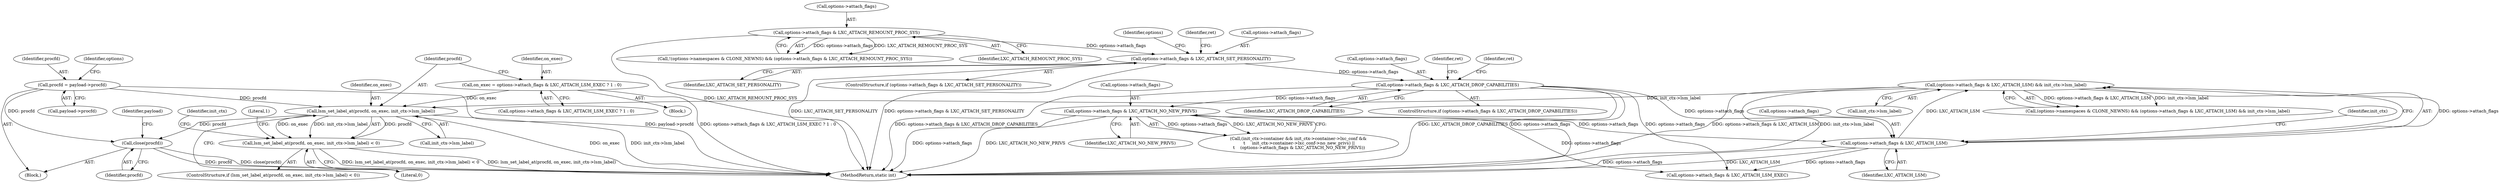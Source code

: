 digraph "1_lxc_81f466d05f2a89cb4f122ef7f593ff3f279b165c@del" {
"1000575" [label="(Call,lsm_set_label_at(procfd, on_exec, init_ctx->lsm_label))"];
"1000133" [label="(Call,procfd = payload->procfd)"];
"1000563" [label="(Call,on_exec = options->attach_flags & LXC_ATTACH_LSM_EXEC ? 1 : 0)"];
"1000552" [label="(Call,(options->attach_flags & LXC_ATTACH_LSM) && init_ctx->lsm_label)"];
"1000553" [label="(Call,options->attach_flags & LXC_ATTACH_LSM)"];
"1000258" [label="(Call,options->attach_flags & LXC_ATTACH_DROP_CAPABILITIES)"];
"1000234" [label="(Call,options->attach_flags & LXC_ATTACH_SET_PERSONALITY)"];
"1000196" [label="(Call,options->attach_flags & LXC_ATTACH_REMOUNT_PROC_SYS)"];
"1000522" [label="(Call,options->attach_flags & LXC_ATTACH_NO_NEW_PRIVS)"];
"1000574" [label="(Call,lsm_set_label_at(procfd, on_exec, init_ctx->lsm_label) < 0)"];
"1000737" [label="(Call,close(procfd))"];
"1000744" [label="(MethodReturn,static int)"];
"1000234" [label="(Call,options->attach_flags & LXC_ATTACH_SET_PERSONALITY)"];
"1000260" [label="(Identifier,options)"];
"1000197" [label="(Call,options->attach_flags)"];
"1000233" [label="(ControlStructure,if (options->attach_flags & LXC_ATTACH_SET_PERSONALITY))"];
"1000200" [label="(Identifier,LXC_ATTACH_REMOUNT_PROC_SYS)"];
"1000577" [label="(Identifier,on_exec)"];
"1000554" [label="(Call,options->attach_flags)"];
"1000559" [label="(Identifier,init_ctx)"];
"1000504" [label="(Call,(init_ctx->container && init_ctx->container->lxc_conf &&\n \t     init_ctx->container->lxc_conf->no_new_privs) ||\n \t    (options->attach_flags & LXC_ATTACH_NO_NEW_PRIVS))"];
"1000566" [label="(Call,options->attach_flags & LXC_ATTACH_LSM_EXEC)"];
"1000578" [label="(Call,init_ctx->lsm_label)"];
"1000573" [label="(ControlStructure,if (lsm_set_label_at(procfd, on_exec, init_ctx->lsm_label) < 0))"];
"1000737" [label="(Call,close(procfd))"];
"1000576" [label="(Identifier,procfd)"];
"1000238" [label="(Identifier,LXC_ATTACH_SET_PERSONALITY)"];
"1000585" [label="(Literal,1)"];
"1000564" [label="(Identifier,on_exec)"];
"1000135" [label="(Call,payload->procfd)"];
"1000523" [label="(Call,options->attach_flags)"];
"1000561" [label="(Block,)"];
"1000552" [label="(Call,(options->attach_flags & LXC_ATTACH_LSM) && init_ctx->lsm_label)"];
"1000553" [label="(Call,options->attach_flags & LXC_ATTACH_LSM)"];
"1000134" [label="(Identifier,procfd)"];
"1000257" [label="(ControlStructure,if (options->attach_flags & LXC_ATTACH_DROP_CAPABILITIES))"];
"1000282" [label="(Identifier,ret)"];
"1000133" [label="(Call,procfd = payload->procfd)"];
"1000563" [label="(Call,on_exec = options->attach_flags & LXC_ATTACH_LSM_EXEC ? 1 : 0)"];
"1000196" [label="(Call,options->attach_flags & LXC_ATTACH_REMOUNT_PROC_SYS)"];
"1000189" [label="(Call,!(options->namespaces & CLONE_NEWNS) && (options->attach_flags & LXC_ATTACH_REMOUNT_PROC_SYS))"];
"1000119" [label="(Block,)"];
"1000265" [label="(Identifier,ret)"];
"1000581" [label="(Literal,0)"];
"1000574" [label="(Call,lsm_set_label_at(procfd, on_exec, init_ctx->lsm_label) < 0)"];
"1000557" [label="(Identifier,LXC_ATTACH_LSM)"];
"1000258" [label="(Call,options->attach_flags & LXC_ATTACH_DROP_CAPABILITIES)"];
"1000526" [label="(Identifier,LXC_ATTACH_NO_NEW_PRIVS)"];
"1000241" [label="(Identifier,ret)"];
"1000738" [label="(Identifier,procfd)"];
"1000742" [label="(Identifier,payload)"];
"1000262" [label="(Identifier,LXC_ATTACH_DROP_CAPABILITIES)"];
"1000558" [label="(Call,init_ctx->lsm_label)"];
"1000140" [label="(Identifier,options)"];
"1000259" [label="(Call,options->attach_flags)"];
"1000575" [label="(Call,lsm_set_label_at(procfd, on_exec, init_ctx->lsm_label))"];
"1000235" [label="(Call,options->attach_flags)"];
"1000565" [label="(Call,options->attach_flags & LXC_ATTACH_LSM_EXEC ? 1 : 0)"];
"1000522" [label="(Call,options->attach_flags & LXC_ATTACH_NO_NEW_PRIVS)"];
"1000589" [label="(Identifier,init_ctx)"];
"1000546" [label="(Call,(options->namespaces & CLONE_NEWNS) && (options->attach_flags & LXC_ATTACH_LSM) && init_ctx->lsm_label)"];
"1000575" -> "1000574"  [label="AST: "];
"1000575" -> "1000578"  [label="CFG: "];
"1000576" -> "1000575"  [label="AST: "];
"1000577" -> "1000575"  [label="AST: "];
"1000578" -> "1000575"  [label="AST: "];
"1000581" -> "1000575"  [label="CFG: "];
"1000575" -> "1000744"  [label="DDG: on_exec"];
"1000575" -> "1000744"  [label="DDG: init_ctx->lsm_label"];
"1000575" -> "1000574"  [label="DDG: procfd"];
"1000575" -> "1000574"  [label="DDG: on_exec"];
"1000575" -> "1000574"  [label="DDG: init_ctx->lsm_label"];
"1000133" -> "1000575"  [label="DDG: procfd"];
"1000563" -> "1000575"  [label="DDG: on_exec"];
"1000552" -> "1000575"  [label="DDG: init_ctx->lsm_label"];
"1000575" -> "1000737"  [label="DDG: procfd"];
"1000133" -> "1000119"  [label="AST: "];
"1000133" -> "1000135"  [label="CFG: "];
"1000134" -> "1000133"  [label="AST: "];
"1000135" -> "1000133"  [label="AST: "];
"1000140" -> "1000133"  [label="CFG: "];
"1000133" -> "1000744"  [label="DDG: payload->procfd"];
"1000133" -> "1000737"  [label="DDG: procfd"];
"1000563" -> "1000561"  [label="AST: "];
"1000563" -> "1000565"  [label="CFG: "];
"1000564" -> "1000563"  [label="AST: "];
"1000565" -> "1000563"  [label="AST: "];
"1000576" -> "1000563"  [label="CFG: "];
"1000563" -> "1000744"  [label="DDG: options->attach_flags & LXC_ATTACH_LSM_EXEC ? 1 : 0"];
"1000552" -> "1000546"  [label="AST: "];
"1000552" -> "1000553"  [label="CFG: "];
"1000552" -> "1000558"  [label="CFG: "];
"1000553" -> "1000552"  [label="AST: "];
"1000558" -> "1000552"  [label="AST: "];
"1000546" -> "1000552"  [label="CFG: "];
"1000552" -> "1000744"  [label="DDG: options->attach_flags & LXC_ATTACH_LSM"];
"1000552" -> "1000744"  [label="DDG: init_ctx->lsm_label"];
"1000552" -> "1000546"  [label="DDG: options->attach_flags & LXC_ATTACH_LSM"];
"1000552" -> "1000546"  [label="DDG: init_ctx->lsm_label"];
"1000553" -> "1000552"  [label="DDG: options->attach_flags"];
"1000553" -> "1000552"  [label="DDG: LXC_ATTACH_LSM"];
"1000553" -> "1000557"  [label="CFG: "];
"1000554" -> "1000553"  [label="AST: "];
"1000557" -> "1000553"  [label="AST: "];
"1000559" -> "1000553"  [label="CFG: "];
"1000553" -> "1000744"  [label="DDG: options->attach_flags"];
"1000553" -> "1000744"  [label="DDG: LXC_ATTACH_LSM"];
"1000258" -> "1000553"  [label="DDG: options->attach_flags"];
"1000522" -> "1000553"  [label="DDG: options->attach_flags"];
"1000553" -> "1000566"  [label="DDG: options->attach_flags"];
"1000258" -> "1000257"  [label="AST: "];
"1000258" -> "1000262"  [label="CFG: "];
"1000259" -> "1000258"  [label="AST: "];
"1000262" -> "1000258"  [label="AST: "];
"1000265" -> "1000258"  [label="CFG: "];
"1000282" -> "1000258"  [label="CFG: "];
"1000258" -> "1000744"  [label="DDG: options->attach_flags"];
"1000258" -> "1000744"  [label="DDG: options->attach_flags & LXC_ATTACH_DROP_CAPABILITIES"];
"1000258" -> "1000744"  [label="DDG: LXC_ATTACH_DROP_CAPABILITIES"];
"1000234" -> "1000258"  [label="DDG: options->attach_flags"];
"1000258" -> "1000522"  [label="DDG: options->attach_flags"];
"1000258" -> "1000566"  [label="DDG: options->attach_flags"];
"1000234" -> "1000233"  [label="AST: "];
"1000234" -> "1000238"  [label="CFG: "];
"1000235" -> "1000234"  [label="AST: "];
"1000238" -> "1000234"  [label="AST: "];
"1000241" -> "1000234"  [label="CFG: "];
"1000260" -> "1000234"  [label="CFG: "];
"1000234" -> "1000744"  [label="DDG: LXC_ATTACH_SET_PERSONALITY"];
"1000234" -> "1000744"  [label="DDG: options->attach_flags & LXC_ATTACH_SET_PERSONALITY"];
"1000196" -> "1000234"  [label="DDG: options->attach_flags"];
"1000196" -> "1000189"  [label="AST: "];
"1000196" -> "1000200"  [label="CFG: "];
"1000197" -> "1000196"  [label="AST: "];
"1000200" -> "1000196"  [label="AST: "];
"1000189" -> "1000196"  [label="CFG: "];
"1000196" -> "1000744"  [label="DDG: LXC_ATTACH_REMOUNT_PROC_SYS"];
"1000196" -> "1000189"  [label="DDG: options->attach_flags"];
"1000196" -> "1000189"  [label="DDG: LXC_ATTACH_REMOUNT_PROC_SYS"];
"1000522" -> "1000504"  [label="AST: "];
"1000522" -> "1000526"  [label="CFG: "];
"1000523" -> "1000522"  [label="AST: "];
"1000526" -> "1000522"  [label="AST: "];
"1000504" -> "1000522"  [label="CFG: "];
"1000522" -> "1000744"  [label="DDG: LXC_ATTACH_NO_NEW_PRIVS"];
"1000522" -> "1000744"  [label="DDG: options->attach_flags"];
"1000522" -> "1000504"  [label="DDG: options->attach_flags"];
"1000522" -> "1000504"  [label="DDG: LXC_ATTACH_NO_NEW_PRIVS"];
"1000522" -> "1000566"  [label="DDG: options->attach_flags"];
"1000574" -> "1000573"  [label="AST: "];
"1000574" -> "1000581"  [label="CFG: "];
"1000581" -> "1000574"  [label="AST: "];
"1000585" -> "1000574"  [label="CFG: "];
"1000589" -> "1000574"  [label="CFG: "];
"1000574" -> "1000744"  [label="DDG: lsm_set_label_at(procfd, on_exec, init_ctx->lsm_label)"];
"1000574" -> "1000744"  [label="DDG: lsm_set_label_at(procfd, on_exec, init_ctx->lsm_label) < 0"];
"1000737" -> "1000119"  [label="AST: "];
"1000737" -> "1000738"  [label="CFG: "];
"1000738" -> "1000737"  [label="AST: "];
"1000742" -> "1000737"  [label="CFG: "];
"1000737" -> "1000744"  [label="DDG: procfd"];
"1000737" -> "1000744"  [label="DDG: close(procfd)"];
}
